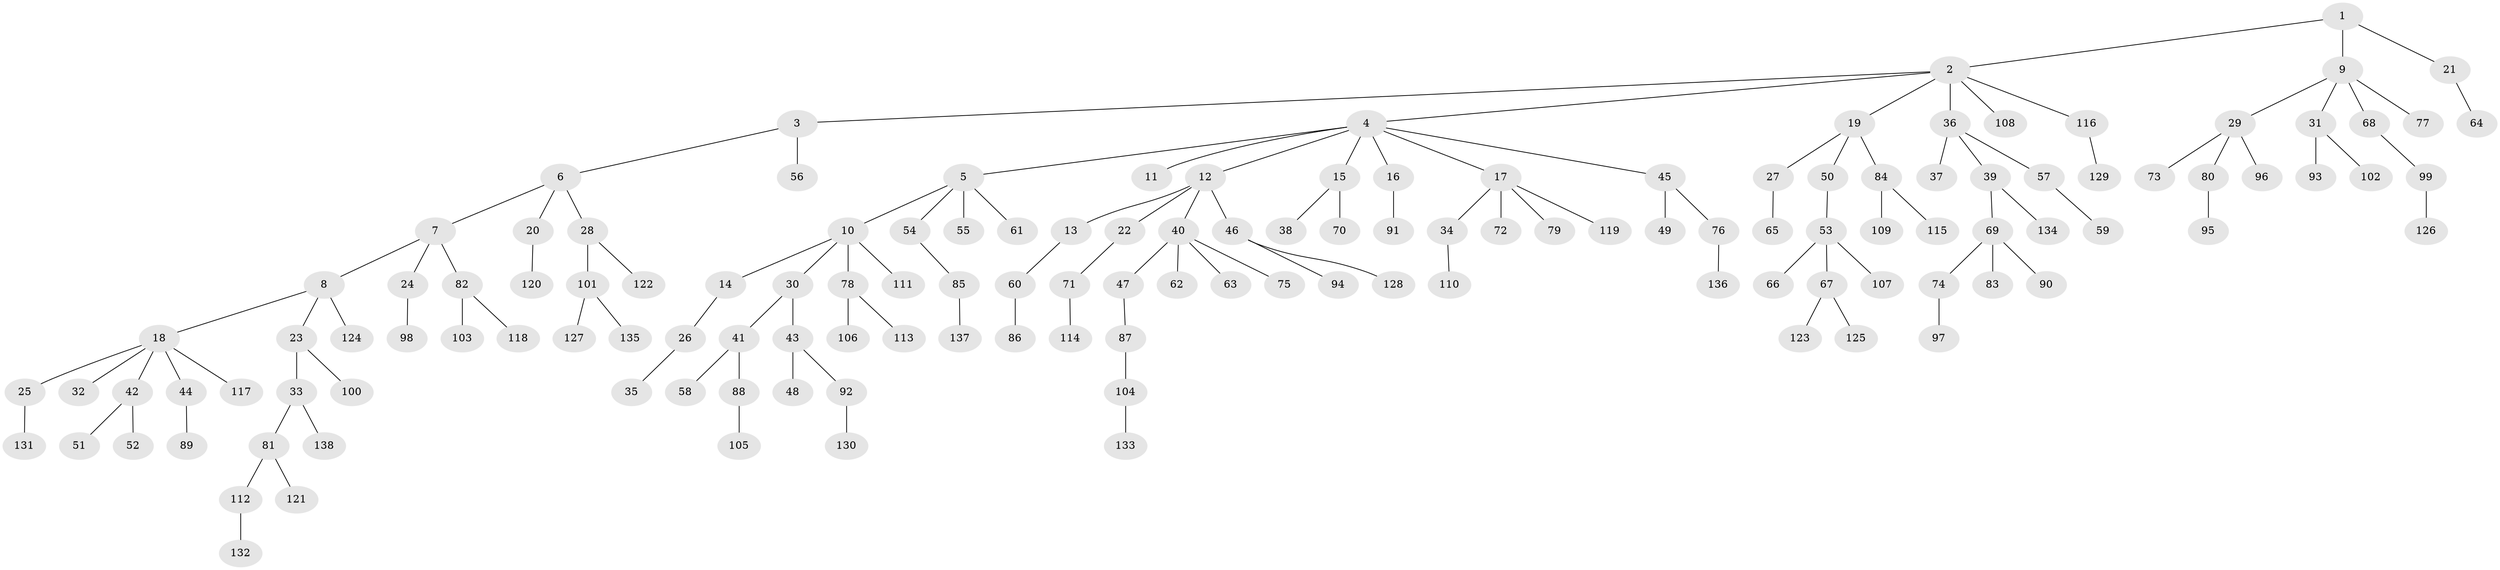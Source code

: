 // Generated by graph-tools (version 1.1) at 2025/15/03/09/25 04:15:32]
// undirected, 138 vertices, 137 edges
graph export_dot {
graph [start="1"]
  node [color=gray90,style=filled];
  1;
  2;
  3;
  4;
  5;
  6;
  7;
  8;
  9;
  10;
  11;
  12;
  13;
  14;
  15;
  16;
  17;
  18;
  19;
  20;
  21;
  22;
  23;
  24;
  25;
  26;
  27;
  28;
  29;
  30;
  31;
  32;
  33;
  34;
  35;
  36;
  37;
  38;
  39;
  40;
  41;
  42;
  43;
  44;
  45;
  46;
  47;
  48;
  49;
  50;
  51;
  52;
  53;
  54;
  55;
  56;
  57;
  58;
  59;
  60;
  61;
  62;
  63;
  64;
  65;
  66;
  67;
  68;
  69;
  70;
  71;
  72;
  73;
  74;
  75;
  76;
  77;
  78;
  79;
  80;
  81;
  82;
  83;
  84;
  85;
  86;
  87;
  88;
  89;
  90;
  91;
  92;
  93;
  94;
  95;
  96;
  97;
  98;
  99;
  100;
  101;
  102;
  103;
  104;
  105;
  106;
  107;
  108;
  109;
  110;
  111;
  112;
  113;
  114;
  115;
  116;
  117;
  118;
  119;
  120;
  121;
  122;
  123;
  124;
  125;
  126;
  127;
  128;
  129;
  130;
  131;
  132;
  133;
  134;
  135;
  136;
  137;
  138;
  1 -- 2;
  1 -- 9;
  1 -- 21;
  2 -- 3;
  2 -- 4;
  2 -- 19;
  2 -- 36;
  2 -- 108;
  2 -- 116;
  3 -- 6;
  3 -- 56;
  4 -- 5;
  4 -- 11;
  4 -- 12;
  4 -- 15;
  4 -- 16;
  4 -- 17;
  4 -- 45;
  5 -- 10;
  5 -- 54;
  5 -- 55;
  5 -- 61;
  6 -- 7;
  6 -- 20;
  6 -- 28;
  7 -- 8;
  7 -- 24;
  7 -- 82;
  8 -- 18;
  8 -- 23;
  8 -- 124;
  9 -- 29;
  9 -- 31;
  9 -- 68;
  9 -- 77;
  10 -- 14;
  10 -- 30;
  10 -- 78;
  10 -- 111;
  12 -- 13;
  12 -- 22;
  12 -- 40;
  12 -- 46;
  13 -- 60;
  14 -- 26;
  15 -- 38;
  15 -- 70;
  16 -- 91;
  17 -- 34;
  17 -- 72;
  17 -- 79;
  17 -- 119;
  18 -- 25;
  18 -- 32;
  18 -- 42;
  18 -- 44;
  18 -- 117;
  19 -- 27;
  19 -- 50;
  19 -- 84;
  20 -- 120;
  21 -- 64;
  22 -- 71;
  23 -- 33;
  23 -- 100;
  24 -- 98;
  25 -- 131;
  26 -- 35;
  27 -- 65;
  28 -- 101;
  28 -- 122;
  29 -- 73;
  29 -- 80;
  29 -- 96;
  30 -- 41;
  30 -- 43;
  31 -- 93;
  31 -- 102;
  33 -- 81;
  33 -- 138;
  34 -- 110;
  36 -- 37;
  36 -- 39;
  36 -- 57;
  39 -- 69;
  39 -- 134;
  40 -- 47;
  40 -- 62;
  40 -- 63;
  40 -- 75;
  41 -- 58;
  41 -- 88;
  42 -- 51;
  42 -- 52;
  43 -- 48;
  43 -- 92;
  44 -- 89;
  45 -- 49;
  45 -- 76;
  46 -- 94;
  46 -- 128;
  47 -- 87;
  50 -- 53;
  53 -- 66;
  53 -- 67;
  53 -- 107;
  54 -- 85;
  57 -- 59;
  60 -- 86;
  67 -- 123;
  67 -- 125;
  68 -- 99;
  69 -- 74;
  69 -- 83;
  69 -- 90;
  71 -- 114;
  74 -- 97;
  76 -- 136;
  78 -- 106;
  78 -- 113;
  80 -- 95;
  81 -- 112;
  81 -- 121;
  82 -- 103;
  82 -- 118;
  84 -- 109;
  84 -- 115;
  85 -- 137;
  87 -- 104;
  88 -- 105;
  92 -- 130;
  99 -- 126;
  101 -- 127;
  101 -- 135;
  104 -- 133;
  112 -- 132;
  116 -- 129;
}
